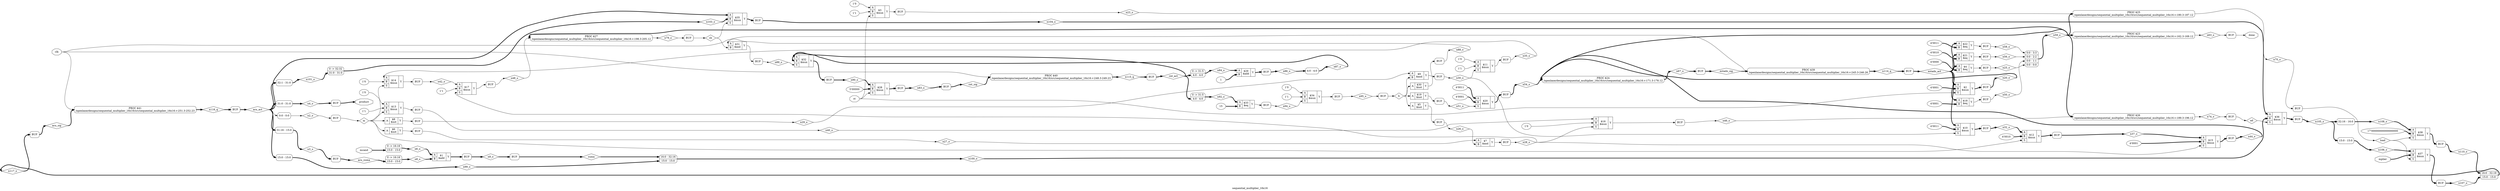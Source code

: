 digraph "sequential_multiplier_16x16" {
label="sequential_multiplier_16x16";
rankdir="LR";
remincross=true;
n47 [ shape=diamond, label="n117_o", color="black", fontcolor="black" ];
n48 [ shape=diamond, label="n116_q", color="black", fontcolor="black" ];
n49 [ shape=diamond, label="n115_q", color="black", fontcolor="black" ];
n50 [ shape=diamond, label="n114_q", color="black", fontcolor="black" ];
n51 [ shape=diamond, label="n110_o", color="black", fontcolor="black" ];
n52 [ shape=diamond, label="n108_o", color="black", fontcolor="black" ];
n53 [ shape=diamond, label="n107_o", color="black", fontcolor="black" ];
n54 [ shape=diamond, label="n106_o", color="black", fontcolor="black" ];
n55 [ shape=diamond, label="n105_o", color="black", fontcolor="black" ];
n56 [ shape=diamond, label="n104_o", color="black", fontcolor="black" ];
n57 [ shape=diamond, label="n103_o", color="black", fontcolor="black" ];
n58 [ shape=diamond, label="n101_o", color="black", fontcolor="black" ];
n59 [ shape=diamond, label="n100_o", color="black", fontcolor="black" ];
n60 [ shape=diamond, label="n99_o", color="black", fontcolor="black" ];
n61 [ shape=diamond, label="n95_o", color="black", fontcolor="black" ];
n62 [ shape=diamond, label="n94_o", color="black", fontcolor="black" ];
n63 [ shape=diamond, label="n92_o", color="black", fontcolor="black" ];
n64 [ shape=diamond, label="n90_o", color="black", fontcolor="black" ];
n65 [ shape=diamond, label="n89_o", color="black", fontcolor="black" ];
n66 [ shape=diamond, label="n88_o", color="black", fontcolor="black" ];
n67 [ shape=diamond, label="n87_o", color="black", fontcolor="black" ];
n68 [ shape=diamond, label="n86_o", color="black", fontcolor="black" ];
n69 [ shape=diamond, label="n84_o", color="black", fontcolor="black" ];
n70 [ shape=diamond, label="n83_o", color="black", fontcolor="black" ];
n71 [ shape=diamond, label="n79_o", color="black", fontcolor="black" ];
n72 [ shape=diamond, label="n74_o", color="black", fontcolor="black" ];
n73 [ shape=diamond, label="n70_o", color="black", fontcolor="black" ];
n74 [ shape=diamond, label="n67_o", color="black", fontcolor="black" ];
n75 [ shape=diamond, label="n63_o", color="black", fontcolor="black" ];
n76 [ shape=diamond, label="n59_o", color="black", fontcolor="black" ];
n77 [ shape=diamond, label="n58_o", color="black", fontcolor="black" ];
n78 [ shape=diamond, label="n56_o", color="black", fontcolor="black" ];
n79 [ shape=diamond, label="n54_o", color="black", fontcolor="black" ];
n80 [ shape=diamond, label="n51_o", color="black", fontcolor="black" ];
n81 [ shape=diamond, label="n50_o", color="black", fontcolor="black" ];
n82 [ shape=diamond, label="n48_o", color="black", fontcolor="black" ];
n83 [ shape=diamond, label="n46_o", color="black", fontcolor="black" ];
n84 [ shape=diamond, label="n44_o", color="black", fontcolor="black" ];
n85 [ shape=diamond, label="n42_o", color="black", fontcolor="black" ];
n86 [ shape=diamond, label="n40_o", color="black", fontcolor="black" ];
n87 [ shape=diamond, label="n37_o", color="black", fontcolor="black" ];
n88 [ shape=diamond, label="n35_o", color="black", fontcolor="black" ];
n89 [ shape=diamond, label="n32_o", color="black", fontcolor="black" ];
n90 [ shape=diamond, label="n30_o", color="black", fontcolor="black" ];
n91 [ shape=diamond, label="n29_o", color="black", fontcolor="black" ];
n92 [ shape=diamond, label="n28_o", color="black", fontcolor="black" ];
n93 [ shape=diamond, label="n27_o", color="black", fontcolor="black" ];
n94 [ shape=diamond, label="n26_o", color="black", fontcolor="black" ];
n95 [ shape=diamond, label="n25_o", color="black", fontcolor="black" ];
n96 [ shape=diamond, label="n23_o", color="black", fontcolor="black" ];
n97 [ shape=diamond, label="n20_o", color="black", fontcolor="black" ];
n98 [ shape=diamond, label="n9_o", color="black", fontcolor="black" ];
n99 [ shape=diamond, label="n8_o", color="black", fontcolor="black" ];
n100 [ shape=diamond, label="n6_o", color="black", fontcolor="black" ];
n101 [ shape=diamond, label="n4_o", color="black", fontcolor="black" ];
n102 [ shape=diamond, label="n3_o", color="black", fontcolor="black" ];
n103 [ shape=diamond, label="n2_o", color="black", fontcolor="black" ];
n104 [ shape=diamond, label="acu_suma", color="black", fontcolor="black" ];
n105 [ shape=diamond, label="suma", color="black", fontcolor="black" ];
n106 [ shape=diamond, label="sh", color="black", fontcolor="black" ];
n107 [ shape=diamond, label="ad", color="black", fontcolor="black" ];
n108 [ shape=diamond, label="load", color="black", fontcolor="black" ];
n109 [ shape=diamond, label="acu_sig", color="black", fontcolor="black" ];
n110 [ shape=diamond, label="acu_act", color="black", fontcolor="black" ];
n111 [ shape=diamond, label="m", color="black", fontcolor="black" ];
n112 [ shape=diamond, label="k", color="black", fontcolor="black" ];
n113 [ shape=diamond, label="cnt_sig", color="black", fontcolor="black" ];
n114 [ shape=diamond, label="cnt_act", color="black", fontcolor="black" ];
n115 [ shape=diamond, label="estado_sig", color="black", fontcolor="black" ];
n116 [ shape=diamond, label="estado_act", color="black", fontcolor="black" ];
n117 [ shape=octagon, label="product", color="black", fontcolor="black" ];
n118 [ shape=octagon, label="done", color="black", fontcolor="black" ];
n119 [ shape=octagon, label="mcand", color="black", fontcolor="black" ];
n120 [ shape=octagon, label="mplier", color="black", fontcolor="black" ];
n121 [ shape=octagon, label="st", color="black", fontcolor="black" ];
n122 [ shape=octagon, label="clk", color="black", fontcolor="black" ];
v0 [ label="17'00000000000000000" ];
c127 [ shape=record, label="{{<p123> A|<p124> B|<p125> S}|$38\n$mux|{<p126> Y}}",  ];
c128 [ shape=record, label="{{<p123> A|<p124> B|<p125> S}|$37\n$mux|{<p126> Y}}",  ];
c129 [ shape=record, label="{{<p123> A|<p124> B|<p125> S}|$36\n$mux|{<p126> Y}}",  ];
c130 [ shape=record, label="{{<p123> A|<p124> B|<p125> S}|$35\n$mux|{<p126> Y}}",  ];
v1 [ label="1'1" ];
v2 [ label="1'0" ];
c131 [ shape=record, label="{{<p123> A|<p124> B|<p125> S}|$34\n$mux|{<p126> Y}}",  ];
v3 [ label="15" ];
c132 [ shape=record, label="{{<p123> A|<p124> B}|$33\n$eq|{<p126> Y}}",  ];
c133 [ shape=record, label="{{<p123> A|<p124> B|<p125> S}|$32\n$mux|{<p126> Y}}",  ];
c134 [ shape=record, label="{{<p123> A|<p124> B}|$31\n$and|{<p126> Y}}",  ];
c135 [ shape=record, label="{{<p123> A}|$30\n$not|{<p126> Y}}",  ];
v4 [ label="1" ];
c136 [ shape=record, label="{{<p123> A|<p124> B}|$29\n$add|{<p126> Y}}",  ];
v5 [ label="5'00000" ];
c137 [ shape=record, label="{{<p123> A|<p124> B|<p125> S}|$28\n$mux|{<p126> Y}}",  ];
v6 [ label="4'0011" ];
c138 [ shape=record, label="{{<p123> A|<p124> B}|$22\n$eq|{<p126> Y}}",  ];
v7 [ label="4'0010" ];
c139 [ shape=record, label="{{<p123> A|<p124> B}|$21\n$eq|{<p126> Y}}",  ];
v8 [ label="4'0001" ];
v9 [ label="4'0011" ];
c140 [ shape=record, label="{{<p123> A|<p124> B|<p125> S}|$20\n$mux|{<p126> Y}}",  ];
c141 [ shape=record, label="{{<p123> A}|$19\n$not|{<p126> Y}}",  ];
v10 [ label="4'0001" ];
c142 [ shape=record, label="{{<p123> A|<p124> B}|$18\n$eq|{<p126> Y}}",  ];
v11 [ label="1'1" ];
c143 [ shape=record, label="{{<p123> A|<p124> B|<p125> S}|$17\n$mux|{<p126> Y}}",  ];
v12 [ label="1'0" ];
c144 [ shape=record, label="{{<p123> A|<p124> B|<p125> S}|$16\n$mux|{<p126> Y}}",  ];
v13 [ label="4'0001" ];
c145 [ shape=record, label="{{<p123> A|<p124> B|<p125> S}|$15\n$mux|{<p126> Y}}",  ];
v14 [ label="1'0" ];
c146 [ shape=record, label="{{<p123> A|<p124> B|<p125> S}|$14\n$mux|{<p126> Y}}",  ];
v15 [ label="1'1" ];
v16 [ label="1'0" ];
c147 [ shape=record, label="{{<p123> A|<p124> B|<p125> S}|$13\n$mux|{<p126> Y}}",  ];
v17 [ label="4'0010" ];
c148 [ shape=record, label="{{<p123> A|<p124> B|<p125> S}|$12\n$mux|{<p126> Y}}",  ];
v18 [ label="1'1" ];
v19 [ label="1'0" ];
c149 [ shape=record, label="{{<p123> A|<p124> B|<p125> S}|$11\n$mux|{<p126> Y}}",  ];
v20 [ label="4'0011" ];
c150 [ shape=record, label="{{<p123> A|<p124> B|<p125> S}|$10\n$mux|{<p126> Y}}",  ];
c151 [ shape=record, label="{{<p123> A|<p124> B}|$9\n$and|{<p126> Y}}",  ];
c152 [ shape=record, label="{{<p123> A}|$8\n$not|{<p126> Y}}",  ];
c153 [ shape=record, label="{{<p123> A|<p124> B}|$7\n$and|{<p126> Y}}",  ];
c154 [ shape=record, label="{{<p123> A}|$6\n$not|{<p126> Y}}",  ];
c155 [ shape=record, label="{{<p123> A}|$5\n$not|{<p126> Y}}",  ];
v21 [ label="4'0000" ];
c156 [ shape=record, label="{{<p123> A|<p124> B}|$4\n$eq|{<p126> Y}}",  ];
v22 [ label="1'1" ];
v23 [ label="1'0" ];
c157 [ shape=record, label="{{<p123> A|<p124> B|<p125> S}|$3\n$mux|{<p126> Y}}",  ];
v24 [ label="4'0001" ];
c158 [ shape=record, label="{{<p123> A|<p124> B|<p125> S}|$2\n$mux|{<p126> Y}}",  ];
c159 [ shape=record, label="{{<p123> A|<p124> B}|$1\n$add|{<p126> Y}}",  ];
p25 [shape=box, style=rounded, label="PROC $41\n/openlane/designs/sequential_multiplier_16x16/src/sequential_multiplier_16x16.v:251.3-252.23"];
p26 [shape=box, style=rounded, label="PROC $40\n/openlane/designs/sequential_multiplier_16x16/src/sequential_multiplier_16x16.v:248.3-249.23"];
p27 [shape=box, style=rounded, label="PROC $39\n/openlane/designs/sequential_multiplier_16x16/src/sequential_multiplier_16x16.v:245.3-246.26"];
p28 [shape=box, style=rounded, label="PROC $27\n/openlane/designs/sequential_multiplier_16x16/src/sequential_multiplier_16x16.v:198.3-205.12"];
p29 [shape=box, style=rounded, label="PROC $26\n/openlane/designs/sequential_multiplier_16x16/src/sequential_multiplier_16x16.v:189.3-196.12"];
p30 [shape=box, style=rounded, label="PROC $25\n/openlane/designs/sequential_multiplier_16x16/src/sequential_multiplier_16x16.v:180.3-187.12"];
p31 [shape=box, style=rounded, label="PROC $24\n/openlane/designs/sequential_multiplier_16x16/src/sequential_multiplier_16x16.v:171.3-178.12"];
p32 [shape=box, style=rounded, label="PROC $23\n/openlane/designs/sequential_multiplier_16x16/src/sequential_multiplier_16x16.v:162.3-169.12"];
x33 [shape=box, style=rounded, label="BUF", ];
x34 [shape=box, style=rounded, label="BUF", ];
x35 [shape=box, style=rounded, label="BUF", ];
x36 [shape=box, style=rounded, label="BUF", ];
x37 [shape=box, style=rounded, label="BUF", ];
x38 [shape=box, style=rounded, label="BUF", ];
x39 [shape=box, style=rounded, label="BUF", ];
x40 [shape=box, style=rounded, label="BUF", ];
x41 [shape=box, style=rounded, label="BUF", ];
x42 [shape=box, style=rounded, label="BUF", ];
x43 [shape=box, style=rounded, label="BUF", ];
x44 [shape=box, style=rounded, label="BUF", ];
x45 [shape=box, style=rounded, label="BUF", ];
x46 [shape=box, style=rounded, label="BUF", ];
x47 [shape=box, style=rounded, label="BUF", ];
x48 [ shape=record, style=rounded, label="<s0> 0:0 - 0:0 ", color="black", fontcolor="black" ];
x49 [ shape=record, style=rounded, label="<s0> 31:16 - 15:0 ", color="black", fontcolor="black" ];
x50 [ shape=record, style=rounded, label="<s0> 31:0 - 31:0 ", color="black", fontcolor="black" ];
x51 [ shape=record, style=rounded, label="0 -&gt; 16:16 |<s0> 15:0 - 15:0 ", color="black", fontcolor="black" ];
x52 [ shape=record, style=rounded, label="0 -&gt; 16:16 |<s0> 15:0 - 15:0 ", color="black", fontcolor="black" ];
x53 [shape=box, style=rounded, label="BUF", ];
x54 [shape=box, style=rounded, label="BUF", ];
x55 [shape=box, style=rounded, label="BUF", ];
x56 [shape=box, style=rounded, label="BUF", ];
x57 [shape=box, style=rounded, label="BUF", ];
x58 [shape=box, style=rounded, label="BUF", ];
x59 [shape=box, style=rounded, label="BUF", ];
x60 [shape=box, style=rounded, label="BUF", ];
x61 [shape=box, style=rounded, label="BUF", ];
x62 [shape=box, style=rounded, label="BUF", ];
x63 [shape=box, style=rounded, label="BUF", ];
x64 [shape=box, style=rounded, label="BUF", ];
x65 [shape=box, style=rounded, label="BUF", ];
x66 [shape=box, style=rounded, label="BUF", ];
x67 [shape=box, style=rounded, label="BUF", ];
x68 [shape=box, style=rounded, label="BUF", ];
x69 [shape=box, style=rounded, label="BUF", ];
x70 [shape=box, style=rounded, label="BUF", ];
x71 [shape=box, style=rounded, label="BUF", ];
x72 [shape=box, style=rounded, label="BUF", ];
x73 [shape=box, style=rounded, label="BUF", ];
x74 [shape=box, style=rounded, label="BUF", ];
x75 [ shape=record, style=rounded, label="<s3> 0:0 - 3:3 |<s2> 0:0 - 2:2 |<s1> 0:0 - 1:1 |<s0> 0:0 - 0:0 ", color="black", fontcolor="black" ];
x76 [shape=box, style=rounded, label="BUF", ];
x77 [ shape=record, style=rounded, label="0 -&gt; 31:5 |<s0> 4:0 - 4:0 ", color="black", fontcolor="black" ];
x78 [shape=box, style=rounded, label="BUF", ];
x79 [ shape=record, style=rounded, label="<s0> 4:0 - 4:0 ", color="black", fontcolor="black" ];
x80 [shape=box, style=rounded, label="BUF", ];
x81 [shape=box, style=rounded, label="BUF", ];
x82 [shape=box, style=rounded, label="BUF", ];
x83 [ shape=record, style=rounded, label="0 -&gt; 31:5 |<s0> 4:0 - 4:0 ", color="black", fontcolor="black" ];
x84 [shape=box, style=rounded, label="BUF", ];
x85 [shape=box, style=rounded, label="BUF", ];
x86 [ shape=record, style=rounded, label="<s0> 15:0 - 15:0 ", color="black", fontcolor="black" ];
x87 [ shape=record, style=rounded, label="<s1> 16:0 - 32:16 |<s0> 15:0 - 15:0 ", color="black", fontcolor="black" ];
x88 [ shape=record, style=rounded, label="<s0> 32:1 - 31:0 ", color="black", fontcolor="black" ];
x89 [ shape=record, style=rounded, label="0 -&gt; 32:32 |<s0> 31:0 - 31:0 ", color="black", fontcolor="black" ];
x90 [shape=box, style=rounded, label="BUF", ];
x91 [shape=box, style=rounded, label="BUF", ];
x92 [ shape=record, style=rounded, label="<s0> 15:0 - 15:0 ", color="black", fontcolor="black" ];
x93 [shape=box, style=rounded, label="BUF", ];
x94 [ shape=record, style=rounded, label="<s0> 32:16 - 16:0 ", color="black", fontcolor="black" ];
x95 [shape=box, style=rounded, label="BUF", ];
x96 [ shape=record, style=rounded, label="<s1> 16:0 - 32:16 |<s0> 15:0 - 15:0 ", color="black", fontcolor="black" ];
c133:p126:e -> x82:w [color="black", fontcolor="black", style="setlinewidth(3)", label=""];
x51:e -> n100:w [color="black", fontcolor="black", style="setlinewidth(3)", label=""];
n100:e -> c159:p123:w [color="black", fontcolor="black", style="setlinewidth(3)", label=""];
x50:e -> n101:w [color="black", fontcolor="black", style="setlinewidth(3)", label=""];
n101:e -> x34:w [color="black", fontcolor="black", style="setlinewidth(3)", label=""];
x49:e -> n102:w [color="black", fontcolor="black", style="setlinewidth(3)", label=""];
n102:e -> x47:w [color="black", fontcolor="black", style="setlinewidth(3)", label=""];
x48:e -> n103:w [color="black", fontcolor="black", label=""];
n103:e -> x40:w [color="black", fontcolor="black", label=""];
x47:e -> n104:w [color="black", fontcolor="black", style="setlinewidth(3)", label=""];
n104:e -> x52:s0:w [color="black", fontcolor="black", style="setlinewidth(3)", label=""];
x46:e -> n105:w [color="black", fontcolor="black", style="setlinewidth(3)", label=""];
n105:e -> x87:s1:w [color="black", fontcolor="black", style="setlinewidth(3)", label=""];
x45:e -> n106:w [color="black", fontcolor="black", label=""];
n106:e -> c130:p125:w [color="black", fontcolor="black", label=""];
n106:e -> c134:p124:w [color="black", fontcolor="black", label=""];
x44:e -> n107:w [color="black", fontcolor="black", label=""];
n107:e -> c129:p125:w [color="black", fontcolor="black", label=""];
x43:e -> n108:w [color="black", fontcolor="black", label=""];
n108:e -> c127:p125:w [color="black", fontcolor="black", label=""];
n108:e -> c128:p125:w [color="black", fontcolor="black", label=""];
x42:e -> n109:w [color="black", fontcolor="black", style="setlinewidth(3)", label=""];
n109:e -> p25:w [color="black", fontcolor="black", style="setlinewidth(3)", label=""];
c134:p126:e -> x81:w [color="black", fontcolor="black", label=""];
x41:e -> n110:w [color="black", fontcolor="black", style="setlinewidth(3)", label=""];
n110:e -> c130:p123:w [color="black", fontcolor="black", style="setlinewidth(3)", label=""];
n110:e -> x48:s0:w [color="black", fontcolor="black", label=""];
n110:e -> x49:s0:w [color="black", fontcolor="black", style="setlinewidth(3)", label=""];
n110:e -> x50:s0:w [color="black", fontcolor="black", style="setlinewidth(3)", label=""];
n110:e -> x86:s0:w [color="black", fontcolor="black", style="setlinewidth(3)", label=""];
n110:e -> x88:s0:w [color="black", fontcolor="black", style="setlinewidth(3)", label=""];
x40:e -> n111:w [color="black", fontcolor="black", label=""];
n111:e -> c146:p125:w [color="black", fontcolor="black", label=""];
n111:e -> c147:p125:w [color="black", fontcolor="black", label=""];
n111:e -> c148:p125:w [color="black", fontcolor="black", label=""];
n111:e -> c152:p123:w [color="black", fontcolor="black", label=""];
n111:e -> c154:p123:w [color="black", fontcolor="black", label=""];
x39:e -> n112:w [color="black", fontcolor="black", label=""];
n112:e -> c135:p123:w [color="black", fontcolor="black", label=""];
n112:e -> c141:p123:w [color="black", fontcolor="black", label=""];
n112:e -> c151:p124:w [color="black", fontcolor="black", label=""];
n112:e -> c155:p123:w [color="black", fontcolor="black", label=""];
x38:e -> n113:w [color="black", fontcolor="black", style="setlinewidth(3)", label=""];
n113:e -> p26:w [color="black", fontcolor="black", style="setlinewidth(3)", label=""];
x37:e -> n114:w [color="black", fontcolor="black", style="setlinewidth(3)", label=""];
n114:e -> c133:p123:w [color="black", fontcolor="black", style="setlinewidth(3)", label=""];
n114:e -> x77:s0:w [color="black", fontcolor="black", style="setlinewidth(3)", label=""];
n114:e -> x83:s0:w [color="black", fontcolor="black", style="setlinewidth(3)", label=""];
x36:e -> n115:w [color="black", fontcolor="black", style="setlinewidth(3)", label=""];
n115:e -> p27:w [color="black", fontcolor="black", style="setlinewidth(3)", label=""];
x35:e -> n116:w [color="black", fontcolor="black", style="setlinewidth(3)", label=""];
n116:e -> c138:p123:w [color="black", fontcolor="black", style="setlinewidth(3)", label=""];
n116:e -> c139:p123:w [color="black", fontcolor="black", style="setlinewidth(3)", label=""];
n116:e -> c142:p123:w [color="black", fontcolor="black", style="setlinewidth(3)", label=""];
n116:e -> c150:p123:w [color="black", fontcolor="black", style="setlinewidth(3)", label=""];
n116:e -> c156:p123:w [color="black", fontcolor="black", style="setlinewidth(3)", label=""];
n116:e -> c158:p123:w [color="black", fontcolor="black", style="setlinewidth(3)", label=""];
x34:e -> n117:w [color="black", fontcolor="black", style="setlinewidth(3)", label=""];
x33:e -> n118:w [color="black", fontcolor="black", label=""];
n119:e -> x51:s0:w [color="black", fontcolor="black", style="setlinewidth(3)", label=""];
c135:p126:e -> x80:w [color="black", fontcolor="black", label=""];
n120:e -> c128:p124:w [color="black", fontcolor="black", style="setlinewidth(3)", label=""];
n121:e -> c137:p125:w [color="black", fontcolor="black", label=""];
n121:e -> c157:p125:w [color="black", fontcolor="black", label=""];
n121:e -> c158:p125:w [color="black", fontcolor="black", label=""];
n122:e -> p25:w [color="black", fontcolor="black", label=""];
n122:e -> p26:w [color="black", fontcolor="black", label=""];
n122:e -> p27:w [color="black", fontcolor="black", label=""];
c136:p126:e -> x78:w [color="black", fontcolor="black", style="setlinewidth(3)", label=""];
c137:p126:e -> x76:w [color="black", fontcolor="black", style="setlinewidth(3)", label=""];
c138:p126:e -> x74:w [color="black", fontcolor="black", label=""];
c139:p126:e -> x73:w [color="black", fontcolor="black", label=""];
c140:p126:e -> x72:w [color="black", fontcolor="black", style="setlinewidth(3)", label=""];
c141:p126:e -> x71:w [color="black", fontcolor="black", label=""];
c142:p126:e -> x70:w [color="black", fontcolor="black", label=""];
c143:p126:e -> x69:w [color="black", fontcolor="black", label=""];
c144:p126:e -> x68:w [color="black", fontcolor="black", label=""];
c145:p126:e -> x67:w [color="black", fontcolor="black", style="setlinewidth(3)", label=""];
c146:p126:e -> x66:w [color="black", fontcolor="black", label=""];
c147:p126:e -> x65:w [color="black", fontcolor="black", label=""];
c148:p126:e -> x64:w [color="black", fontcolor="black", style="setlinewidth(3)", label=""];
c149:p126:e -> x63:w [color="black", fontcolor="black", label=""];
c150:p126:e -> x62:w [color="black", fontcolor="black", style="setlinewidth(3)", label=""];
c151:p126:e -> x61:w [color="black", fontcolor="black", label=""];
c152:p126:e -> x60:w [color="black", fontcolor="black", label=""];
c127:p126:e -> x95:w [color="black", fontcolor="black", style="setlinewidth(3)", label=""];
c153:p126:e -> x59:w [color="black", fontcolor="black", label=""];
c154:p126:e -> x58:w [color="black", fontcolor="black", label=""];
c155:p126:e -> x57:w [color="black", fontcolor="black", label=""];
c156:p126:e -> x56:w [color="black", fontcolor="black", label=""];
c157:p126:e -> x55:w [color="black", fontcolor="black", label=""];
c158:p126:e -> x54:w [color="black", fontcolor="black", style="setlinewidth(3)", label=""];
c159:p126:e -> x53:w [color="black", fontcolor="black", style="setlinewidth(3)", label=""];
x96:e -> n47:w [color="black", fontcolor="black", style="setlinewidth(3)", label=""];
n47:e -> x42:w [color="black", fontcolor="black", style="setlinewidth(3)", label=""];
p25:e -> n48:w [color="black", fontcolor="black", style="setlinewidth(3)", label=""];
n48:e -> x41:w [color="black", fontcolor="black", style="setlinewidth(3)", label=""];
p26:e -> n49:w [color="black", fontcolor="black", style="setlinewidth(3)", label=""];
n49:e -> x37:w [color="black", fontcolor="black", style="setlinewidth(3)", label=""];
c128:p126:e -> x93:w [color="black", fontcolor="black", style="setlinewidth(3)", label=""];
p27:e -> n50:w [color="black", fontcolor="black", style="setlinewidth(3)", label=""];
n50:e -> x35:w [color="black", fontcolor="black", style="setlinewidth(3)", label=""];
x95:e -> n51:w [color="black", fontcolor="black", style="setlinewidth(3)", label=""];
n51:e -> x96:s1:w [color="black", fontcolor="black", style="setlinewidth(3)", label=""];
x94:e -> n52:w [color="black", fontcolor="black", style="setlinewidth(3)", label=""];
n52:e -> c127:p123:w [color="black", fontcolor="black", style="setlinewidth(3)", label=""];
x93:e -> n53:w [color="black", fontcolor="black", style="setlinewidth(3)", label=""];
n53:e -> x96:s0:w [color="black", fontcolor="black", style="setlinewidth(3)", label=""];
x92:e -> n54:w [color="black", fontcolor="black", style="setlinewidth(3)", label=""];
n54:e -> c128:p123:w [color="black", fontcolor="black", style="setlinewidth(3)", label=""];
x91:e -> n55:w [color="black", fontcolor="black", style="setlinewidth(3)", label=""];
n55:e -> x92:s0:w [color="black", fontcolor="black", style="setlinewidth(3)", label=""];
n55:e -> x94:s0:w [color="black", fontcolor="black", style="setlinewidth(3)", label=""];
x90:e -> n56:w [color="black", fontcolor="black", style="setlinewidth(3)", label=""];
n56:e -> c129:p123:w [color="black", fontcolor="black", style="setlinewidth(3)", label=""];
x89:e -> n57:w [color="black", fontcolor="black", style="setlinewidth(3)", label=""];
n57:e -> c130:p124:w [color="black", fontcolor="black", style="setlinewidth(3)", label=""];
x88:e -> n58:w [color="black", fontcolor="black", style="setlinewidth(3)", label=""];
n58:e -> x89:s0:w [color="black", fontcolor="black", style="setlinewidth(3)", label=""];
x87:e -> n59:w [color="black", fontcolor="black", style="setlinewidth(3)", label=""];
n59:e -> c129:p124:w [color="black", fontcolor="black", style="setlinewidth(3)", label=""];
c129:p126:e -> x91:w [color="black", fontcolor="black", style="setlinewidth(3)", label=""];
x86:e -> n60:w [color="black", fontcolor="black", style="setlinewidth(3)", label=""];
n60:e -> x87:s0:w [color="black", fontcolor="black", style="setlinewidth(3)", label=""];
x85:e -> n61:w [color="black", fontcolor="black", label=""];
n61:e -> x39:w [color="black", fontcolor="black", label=""];
x84:e -> n62:w [color="black", fontcolor="black", label=""];
n62:e -> c131:p125:w [color="black", fontcolor="black", label=""];
x83:e -> n63:w [color="black", fontcolor="black", style="setlinewidth(3)", label=""];
n63:e -> c132:p123:w [color="black", fontcolor="black", style="setlinewidth(3)", label=""];
x82:e -> n64:w [color="black", fontcolor="black", style="setlinewidth(3)", label=""];
n64:e -> c137:p123:w [color="black", fontcolor="black", style="setlinewidth(3)", label=""];
x81:e -> n65:w [color="black", fontcolor="black", label=""];
n65:e -> c133:p125:w [color="black", fontcolor="black", label=""];
x80:e -> n66:w [color="black", fontcolor="black", label=""];
n66:e -> c134:p123:w [color="black", fontcolor="black", label=""];
x79:e -> n67:w [color="black", fontcolor="black", style="setlinewidth(3)", label=""];
n67:e -> c133:p124:w [color="black", fontcolor="black", style="setlinewidth(3)", label=""];
x78:e -> n68:w [color="black", fontcolor="black", style="setlinewidth(3)", label=""];
n68:e -> x79:s0:w [color="black", fontcolor="black", style="setlinewidth(3)", label=""];
x77:e -> n69:w [color="black", fontcolor="black", style="setlinewidth(3)", label=""];
n69:e -> c136:p123:w [color="black", fontcolor="black", style="setlinewidth(3)", label=""];
c130:p126:e -> x90:w [color="black", fontcolor="black", style="setlinewidth(3)", label=""];
x76:e -> n70:w [color="black", fontcolor="black", style="setlinewidth(3)", label=""];
n70:e -> x38:w [color="black", fontcolor="black", style="setlinewidth(3)", label=""];
p28:e -> n71:w [color="black", fontcolor="black", label=""];
n71:e -> x45:w [color="black", fontcolor="black", label=""];
p29:e -> n72:w [color="black", fontcolor="black", label=""];
n72:e -> x44:w [color="black", fontcolor="black", label=""];
p30:e -> n73:w [color="black", fontcolor="black", label=""];
n73:e -> x43:w [color="black", fontcolor="black", label=""];
p31:e -> n74:w [color="black", fontcolor="black", style="setlinewidth(3)", label=""];
n74:e -> x36:w [color="black", fontcolor="black", style="setlinewidth(3)", label=""];
p32:e -> n75:w [color="black", fontcolor="black", label=""];
n75:e -> x33:w [color="black", fontcolor="black", label=""];
x75:e -> n76:w [color="black", fontcolor="black", style="setlinewidth(3)", label=""];
n76:e -> p28:w [color="black", fontcolor="black", style="setlinewidth(3)", label=""];
n76:e -> p29:w [color="black", fontcolor="black", style="setlinewidth(3)", label=""];
n76:e -> p30:w [color="black", fontcolor="black", style="setlinewidth(3)", label=""];
n76:e -> p31:w [color="black", fontcolor="black", style="setlinewidth(3)", label=""];
n76:e -> p32:w [color="black", fontcolor="black", style="setlinewidth(3)", label=""];
x74:e -> n77:w [color="black", fontcolor="black", label=""];
n77:e -> x75:s3:w [color="black", fontcolor="black", label=""];
x73:e -> n78:w [color="black", fontcolor="black", label=""];
n78:e -> x75:s2:w [color="black", fontcolor="black", label=""];
x72:e -> n79:w [color="black", fontcolor="black", style="setlinewidth(3)", label=""];
n79:e -> p31:w [color="black", fontcolor="black", style="setlinewidth(3)", label=""];
c131:p126:e -> x85:w [color="black", fontcolor="black", label=""];
x71:e -> n80:w [color="black", fontcolor="black", label=""];
n80:e -> c140:p125:w [color="black", fontcolor="black", label=""];
x70:e -> n81:w [color="black", fontcolor="black", label=""];
n81:e -> x75:s1:w [color="black", fontcolor="black", label=""];
x69:e -> n82:w [color="black", fontcolor="black", label=""];
n82:e -> p28:w [color="black", fontcolor="black", label=""];
x68:e -> n83:w [color="black", fontcolor="black", label=""];
n83:e -> p29:w [color="black", fontcolor="black", label=""];
x67:e -> n84:w [color="black", fontcolor="black", style="setlinewidth(3)", label=""];
n84:e -> p31:w [color="black", fontcolor="black", style="setlinewidth(3)", label=""];
x66:e -> n85:w [color="black", fontcolor="black", label=""];
n85:e -> c143:p123:w [color="black", fontcolor="black", label=""];
x65:e -> n86:w [color="black", fontcolor="black", label=""];
n86:e -> c144:p123:w [color="black", fontcolor="black", label=""];
x64:e -> n87:w [color="black", fontcolor="black", style="setlinewidth(3)", label=""];
n87:e -> c145:p123:w [color="black", fontcolor="black", style="setlinewidth(3)", label=""];
x63:e -> n88:w [color="black", fontcolor="black", label=""];
n88:e -> c146:p123:w [color="black", fontcolor="black", label=""];
x62:e -> n89:w [color="black", fontcolor="black", style="setlinewidth(3)", label=""];
n89:e -> c148:p123:w [color="black", fontcolor="black", style="setlinewidth(3)", label=""];
c132:p126:e -> x84:w [color="black", fontcolor="black", label=""];
x61:e -> n90:w [color="black", fontcolor="black", label=""];
n90:e -> c149:p125:w [color="black", fontcolor="black", label=""];
n90:e -> c150:p125:w [color="black", fontcolor="black", label=""];
x60:e -> n91:w [color="black", fontcolor="black", label=""];
n91:e -> c151:p123:w [color="black", fontcolor="black", label=""];
x59:e -> n92:w [color="black", fontcolor="black", label=""];
n92:e -> c143:p125:w [color="black", fontcolor="black", label=""];
n92:e -> c144:p125:w [color="black", fontcolor="black", label=""];
n92:e -> c145:p125:w [color="black", fontcolor="black", label=""];
x58:e -> n93:w [color="black", fontcolor="black", label=""];
n93:e -> c153:p123:w [color="black", fontcolor="black", label=""];
x57:e -> n94:w [color="black", fontcolor="black", label=""];
n94:e -> c153:p124:w [color="black", fontcolor="black", label=""];
x56:e -> n95:w [color="black", fontcolor="black", label=""];
n95:e -> x75:s0:w [color="black", fontcolor="black", label=""];
x55:e -> n96:w [color="black", fontcolor="black", label=""];
n96:e -> p30:w [color="black", fontcolor="black", label=""];
x54:e -> n97:w [color="black", fontcolor="black", style="setlinewidth(3)", label=""];
n97:e -> p31:w [color="black", fontcolor="black", style="setlinewidth(3)", label=""];
x53:e -> n98:w [color="black", fontcolor="black", style="setlinewidth(3)", label=""];
n98:e -> x46:w [color="black", fontcolor="black", style="setlinewidth(3)", label=""];
x52:e -> n99:w [color="black", fontcolor="black", style="setlinewidth(3)", label=""];
n99:e -> c159:p124:w [color="black", fontcolor="black", style="setlinewidth(3)", label=""];
v0:e -> c127:p124:w [color="black", fontcolor="black", style="setlinewidth(3)", label=""];
v1:e -> c131:p124:w [color="black", fontcolor="black", label=""];
v10:e -> c142:p124:w [color="black", fontcolor="black", style="setlinewidth(3)", label=""];
v11:e -> c143:p124:w [color="black", fontcolor="black", label=""];
v12:e -> c144:p124:w [color="black", fontcolor="black", label=""];
v13:e -> c145:p124:w [color="black", fontcolor="black", style="setlinewidth(3)", label=""];
v14:e -> c146:p124:w [color="black", fontcolor="black", label=""];
v15:e -> c147:p124:w [color="black", fontcolor="black", label=""];
v16:e -> c147:p123:w [color="black", fontcolor="black", label=""];
v17:e -> c148:p124:w [color="black", fontcolor="black", style="setlinewidth(3)", label=""];
v18:e -> c149:p124:w [color="black", fontcolor="black", label=""];
v19:e -> c149:p123:w [color="black", fontcolor="black", label=""];
v2:e -> c131:p123:w [color="black", fontcolor="black", label=""];
v20:e -> c150:p124:w [color="black", fontcolor="black", style="setlinewidth(3)", label=""];
v21:e -> c156:p124:w [color="black", fontcolor="black", style="setlinewidth(3)", label=""];
v22:e -> c157:p124:w [color="black", fontcolor="black", label=""];
v23:e -> c157:p123:w [color="black", fontcolor="black", label=""];
v24:e -> c158:p124:w [color="black", fontcolor="black", style="setlinewidth(3)", label=""];
v3:e -> c132:p124:w [color="black", fontcolor="black", style="setlinewidth(3)", label=""];
v4:e -> c136:p124:w [color="black", fontcolor="black", style="setlinewidth(3)", label=""];
v5:e -> c137:p124:w [color="black", fontcolor="black", style="setlinewidth(3)", label=""];
v6:e -> c138:p124:w [color="black", fontcolor="black", style="setlinewidth(3)", label=""];
v7:e -> c139:p124:w [color="black", fontcolor="black", style="setlinewidth(3)", label=""];
v8:e -> c140:p124:w [color="black", fontcolor="black", style="setlinewidth(3)", label=""];
v9:e -> c140:p123:w [color="black", fontcolor="black", style="setlinewidth(3)", label=""];
}
